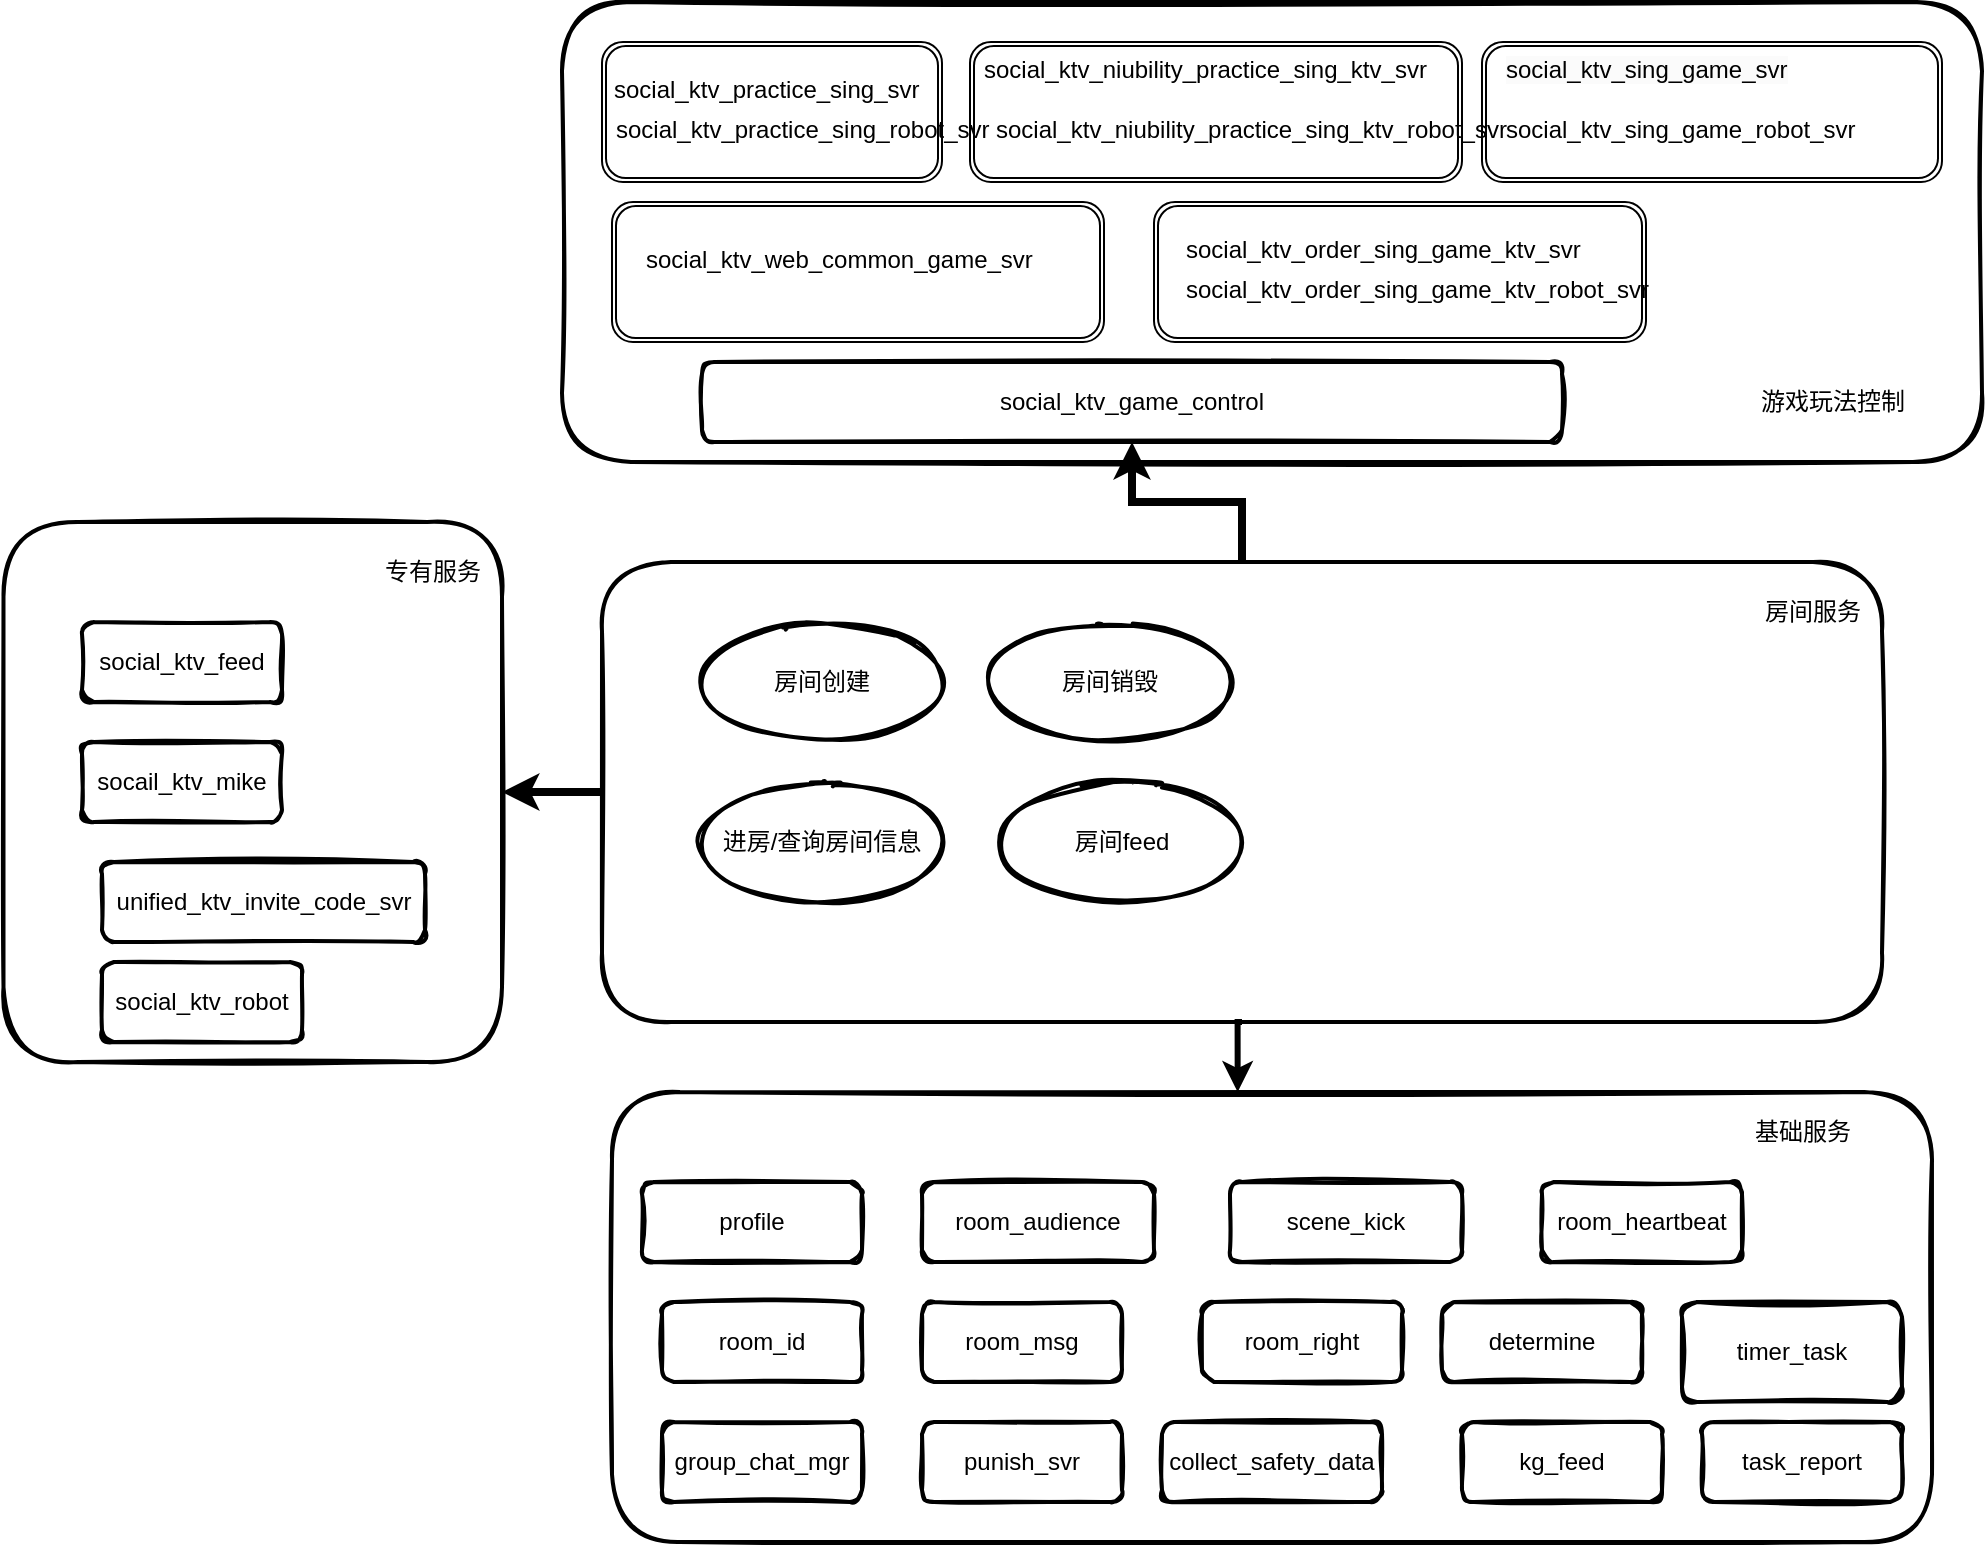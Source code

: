 <mxfile version="21.0.8" type="github">
  <diagram name="第 1 页" id="wgCmpDbRalQ_p56tejf1">
    <mxGraphModel dx="2133" dy="1895" grid="1" gridSize="10" guides="1" tooltips="1" connect="1" arrows="1" fold="1" page="1" pageScale="1" pageWidth="827" pageHeight="1169" math="0" shadow="0">
      <root>
        <mxCell id="0" />
        <mxCell id="1" parent="0" />
        <mxCell id="2Q6_s-Yt0mzRYi0WG486-48" value="" style="shape=ext;double=1;rounded=1;whiteSpace=wrap;html=1;" vertex="1" parent="1">
          <mxGeometry x="105" y="70" width="246" height="70" as="geometry" />
        </mxCell>
        <mxCell id="2Q6_s-Yt0mzRYi0WG486-49" value="" style="shape=ext;double=1;rounded=1;whiteSpace=wrap;html=1;" vertex="1" parent="1">
          <mxGeometry x="376" y="70" width="246" height="70" as="geometry" />
        </mxCell>
        <mxCell id="2Q6_s-Yt0mzRYi0WG486-30" value="" style="rounded=1;whiteSpace=wrap;html=1;strokeWidth=2;fillWeight=4;hachureGap=8;hachureAngle=45;fillColor=none;sketch=1;" vertex="1" parent="1">
          <mxGeometry x="-199.25" y="230" width="249.25" height="270" as="geometry" />
        </mxCell>
        <mxCell id="2Q6_s-Yt0mzRYi0WG486-52" style="edgeStyle=orthogonalEdgeStyle;rounded=0;orthogonalLoop=1;jettySize=auto;html=1;exitX=0;exitY=0.5;exitDx=0;exitDy=0;entryX=1;entryY=0.5;entryDx=0;entryDy=0;strokeWidth=4;" edge="1" parent="1" source="2Q6_s-Yt0mzRYi0WG486-2" target="2Q6_s-Yt0mzRYi0WG486-30">
          <mxGeometry relative="1" as="geometry" />
        </mxCell>
        <mxCell id="2Q6_s-Yt0mzRYi0WG486-53" style="edgeStyle=orthogonalEdgeStyle;rounded=0;orthogonalLoop=1;jettySize=auto;html=1;exitX=0.5;exitY=0;exitDx=0;exitDy=0;strokeWidth=4;" edge="1" parent="1" source="2Q6_s-Yt0mzRYi0WG486-2" target="2Q6_s-Yt0mzRYi0WG486-6">
          <mxGeometry relative="1" as="geometry" />
        </mxCell>
        <mxCell id="2Q6_s-Yt0mzRYi0WG486-54" style="edgeStyle=orthogonalEdgeStyle;rounded=0;orthogonalLoop=1;jettySize=auto;html=1;exitX=0.5;exitY=1;exitDx=0;exitDy=0;entryX=0.474;entryY=0;entryDx=0;entryDy=0;entryPerimeter=0;strokeWidth=3;" edge="1" parent="1" source="2Q6_s-Yt0mzRYi0WG486-2" target="2Q6_s-Yt0mzRYi0WG486-20">
          <mxGeometry relative="1" as="geometry" />
        </mxCell>
        <mxCell id="2Q6_s-Yt0mzRYi0WG486-2" value="" style="rounded=1;whiteSpace=wrap;html=1;strokeWidth=2;fillWeight=4;hachureGap=8;hachureAngle=45;fillColor=none;sketch=1;" vertex="1" parent="1">
          <mxGeometry x="100" y="250" width="640" height="230" as="geometry" />
        </mxCell>
        <mxCell id="2Q6_s-Yt0mzRYi0WG486-20" value="" style="rounded=1;whiteSpace=wrap;html=1;strokeWidth=2;fillWeight=4;hachureGap=8;hachureAngle=45;fillColor=none;sketch=1;" vertex="1" parent="1">
          <mxGeometry x="105" y="515" width="660" height="225" as="geometry" />
        </mxCell>
        <mxCell id="2Q6_s-Yt0mzRYi0WG486-3" value="" style="rounded=1;whiteSpace=wrap;html=1;strokeWidth=2;fillWeight=4;hachureGap=8;hachureAngle=45;fillColor=none;sketch=1;" vertex="1" parent="1">
          <mxGeometry x="80" y="-30" width="710" height="230" as="geometry" />
        </mxCell>
        <mxCell id="2Q6_s-Yt0mzRYi0WG486-4" value="游戏玩法控制" style="text;html=1;align=center;verticalAlign=middle;resizable=0;points=[];autosize=1;strokeColor=none;fillColor=none;" vertex="1" parent="1">
          <mxGeometry x="665" y="155" width="100" height="30" as="geometry" />
        </mxCell>
        <mxCell id="2Q6_s-Yt0mzRYi0WG486-5" value="房间服务" style="text;html=1;align=center;verticalAlign=middle;resizable=0;points=[];autosize=1;strokeColor=none;fillColor=none;" vertex="1" parent="1">
          <mxGeometry x="670" y="260" width="70" height="30" as="geometry" />
        </mxCell>
        <mxCell id="2Q6_s-Yt0mzRYi0WG486-6" value="social_ktv_game_control" style="rounded=1;whiteSpace=wrap;html=1;strokeWidth=2;fillWeight=4;hachureGap=8;hachureAngle=45;fillColor=none;sketch=1;" vertex="1" parent="1">
          <mxGeometry x="150" y="150" width="430" height="40" as="geometry" />
        </mxCell>
        <mxCell id="2Q6_s-Yt0mzRYi0WG486-7" value="profile" style="rounded=1;whiteSpace=wrap;html=1;strokeWidth=2;fillWeight=4;hachureGap=8;hachureAngle=45;fillColor=none;sketch=1;" vertex="1" parent="1">
          <mxGeometry x="120" y="560" width="110" height="40" as="geometry" />
        </mxCell>
        <mxCell id="2Q6_s-Yt0mzRYi0WG486-8" value="room_audience" style="rounded=1;whiteSpace=wrap;html=1;strokeWidth=2;fillWeight=4;hachureGap=8;hachureAngle=45;fillColor=none;sketch=1;" vertex="1" parent="1">
          <mxGeometry x="260" y="560" width="116" height="40" as="geometry" />
        </mxCell>
        <mxCell id="2Q6_s-Yt0mzRYi0WG486-9" value="scene_kick" style="rounded=1;whiteSpace=wrap;html=1;strokeWidth=2;fillWeight=4;hachureGap=8;hachureAngle=45;fillColor=none;sketch=1;" vertex="1" parent="1">
          <mxGeometry x="414" y="560" width="116" height="40" as="geometry" />
        </mxCell>
        <mxCell id="2Q6_s-Yt0mzRYi0WG486-11" value="room_heartbeat" style="rounded=1;whiteSpace=wrap;html=1;strokeWidth=2;fillWeight=4;hachureGap=8;hachureAngle=45;fillColor=none;sketch=1;" vertex="1" parent="1">
          <mxGeometry x="570" y="560" width="100" height="40" as="geometry" />
        </mxCell>
        <mxCell id="2Q6_s-Yt0mzRYi0WG486-12" value="room_msg" style="rounded=1;whiteSpace=wrap;html=1;strokeWidth=2;fillWeight=4;hachureGap=8;hachureAngle=45;fillColor=none;sketch=1;" vertex="1" parent="1">
          <mxGeometry x="260" y="620" width="100" height="40" as="geometry" />
        </mxCell>
        <mxCell id="2Q6_s-Yt0mzRYi0WG486-13" value="socail_ktv_mike" style="rounded=1;whiteSpace=wrap;html=1;strokeWidth=2;fillWeight=4;hachureGap=8;hachureAngle=45;fillColor=none;sketch=1;" vertex="1" parent="1">
          <mxGeometry x="-160" y="340" width="100" height="40" as="geometry" />
        </mxCell>
        <mxCell id="2Q6_s-Yt0mzRYi0WG486-14" value="room_id" style="rounded=1;whiteSpace=wrap;html=1;strokeWidth=2;fillWeight=4;hachureGap=8;hachureAngle=45;fillColor=none;sketch=1;" vertex="1" parent="1">
          <mxGeometry x="130" y="620" width="100" height="40" as="geometry" />
        </mxCell>
        <mxCell id="2Q6_s-Yt0mzRYi0WG486-15" value="collect_safety_data" style="rounded=1;whiteSpace=wrap;html=1;strokeWidth=2;fillWeight=4;hachureGap=8;hachureAngle=45;fillColor=none;sketch=1;" vertex="1" parent="1">
          <mxGeometry x="380" y="680" width="110" height="40" as="geometry" />
        </mxCell>
        <mxCell id="2Q6_s-Yt0mzRYi0WG486-16" value="timer_task" style="rounded=1;whiteSpace=wrap;html=1;strokeWidth=2;fillWeight=4;hachureGap=8;hachureAngle=45;fillColor=none;sketch=1;" vertex="1" parent="1">
          <mxGeometry x="640" y="620" width="110" height="50" as="geometry" />
        </mxCell>
        <mxCell id="2Q6_s-Yt0mzRYi0WG486-17" value="determine" style="rounded=1;whiteSpace=wrap;html=1;strokeWidth=2;fillWeight=4;hachureGap=8;hachureAngle=45;fillColor=none;sketch=1;" vertex="1" parent="1">
          <mxGeometry x="520" y="620" width="100" height="40" as="geometry" />
        </mxCell>
        <mxCell id="2Q6_s-Yt0mzRYi0WG486-18" value="group_chat_mgr" style="rounded=1;whiteSpace=wrap;html=1;strokeWidth=2;fillWeight=4;hachureGap=8;hachureAngle=45;fillColor=none;sketch=1;" vertex="1" parent="1">
          <mxGeometry x="130" y="680" width="100" height="40" as="geometry" />
        </mxCell>
        <mxCell id="2Q6_s-Yt0mzRYi0WG486-19" value="unified_ktv_invite_code_svr" style="rounded=1;whiteSpace=wrap;html=1;strokeWidth=2;fillWeight=4;hachureGap=8;hachureAngle=45;fillColor=none;sketch=1;" vertex="1" parent="1">
          <mxGeometry x="-150" y="400" width="161.5" height="40" as="geometry" />
        </mxCell>
        <mxCell id="2Q6_s-Yt0mzRYi0WG486-21" value="room_right" style="rounded=1;whiteSpace=wrap;html=1;strokeWidth=2;fillWeight=4;hachureGap=8;hachureAngle=45;fillColor=none;sketch=1;" vertex="1" parent="1">
          <mxGeometry x="400" y="620" width="100" height="40" as="geometry" />
        </mxCell>
        <mxCell id="2Q6_s-Yt0mzRYi0WG486-22" value="kg_feed" style="rounded=1;whiteSpace=wrap;html=1;strokeWidth=2;fillWeight=4;hachureGap=8;hachureAngle=45;fillColor=none;sketch=1;" vertex="1" parent="1">
          <mxGeometry x="530" y="680" width="100" height="40" as="geometry" />
        </mxCell>
        <mxCell id="2Q6_s-Yt0mzRYi0WG486-23" value="social_ktv_feed" style="rounded=1;whiteSpace=wrap;html=1;strokeWidth=2;fillWeight=4;hachureGap=8;hachureAngle=45;fillColor=none;sketch=1;" vertex="1" parent="1">
          <mxGeometry x="-160" y="280" width="100" height="40" as="geometry" />
        </mxCell>
        <mxCell id="2Q6_s-Yt0mzRYi0WG486-24" value="punish_svr" style="rounded=1;whiteSpace=wrap;html=1;strokeWidth=2;fillWeight=4;hachureGap=8;hachureAngle=45;fillColor=none;sketch=1;" vertex="1" parent="1">
          <mxGeometry x="260" y="680" width="100" height="40" as="geometry" />
        </mxCell>
        <mxCell id="2Q6_s-Yt0mzRYi0WG486-25" value="social_ktv_robot" style="rounded=1;whiteSpace=wrap;html=1;strokeWidth=2;fillWeight=4;hachureGap=8;hachureAngle=45;fillColor=none;sketch=1;" vertex="1" parent="1">
          <mxGeometry x="-150" y="450" width="100" height="40" as="geometry" />
        </mxCell>
        <mxCell id="2Q6_s-Yt0mzRYi0WG486-28" value="task_report" style="rounded=1;whiteSpace=wrap;html=1;strokeWidth=2;fillWeight=4;hachureGap=8;hachureAngle=45;fillColor=none;sketch=1;" vertex="1" parent="1">
          <mxGeometry x="650" y="680" width="100" height="40" as="geometry" />
        </mxCell>
        <mxCell id="2Q6_s-Yt0mzRYi0WG486-29" value="基础服务" style="text;html=1;align=center;verticalAlign=middle;resizable=0;points=[];autosize=1;strokeColor=none;fillColor=none;" vertex="1" parent="1">
          <mxGeometry x="665" y="520" width="70" height="30" as="geometry" />
        </mxCell>
        <mxCell id="2Q6_s-Yt0mzRYi0WG486-31" value="专有服务" style="text;html=1;align=center;verticalAlign=middle;resizable=0;points=[];autosize=1;strokeColor=none;fillColor=none;" vertex="1" parent="1">
          <mxGeometry x="-20" y="240" width="70" height="30" as="geometry" />
        </mxCell>
        <mxCell id="2Q6_s-Yt0mzRYi0WG486-32" value="房间创建" style="ellipse;whiteSpace=wrap;html=1;strokeWidth=2;fillWeight=2;hachureGap=8;fillColor=none;fillStyle=dots;sketch=1;" vertex="1" parent="1">
          <mxGeometry x="150" y="280" width="120" height="60" as="geometry" />
        </mxCell>
        <mxCell id="2Q6_s-Yt0mzRYi0WG486-33" value="房间销毁" style="ellipse;whiteSpace=wrap;html=1;strokeWidth=2;fillWeight=2;hachureGap=8;fillColor=none;fillStyle=dots;sketch=1;" vertex="1" parent="1">
          <mxGeometry x="294" y="280" width="120" height="60" as="geometry" />
        </mxCell>
        <mxCell id="2Q6_s-Yt0mzRYi0WG486-34" value="进房/查询房间信息" style="ellipse;whiteSpace=wrap;html=1;strokeWidth=2;fillWeight=2;hachureGap=8;fillColor=none;fillStyle=dots;sketch=1;" vertex="1" parent="1">
          <mxGeometry x="150" y="360" width="120" height="60" as="geometry" />
        </mxCell>
        <mxCell id="2Q6_s-Yt0mzRYi0WG486-35" value="房间feed" style="ellipse;whiteSpace=wrap;html=1;strokeWidth=2;fillWeight=2;hachureGap=8;fillColor=none;fillStyle=dots;sketch=1;" vertex="1" parent="1">
          <mxGeometry x="300" y="360" width="120" height="60" as="geometry" />
        </mxCell>
        <mxCell id="2Q6_s-Yt0mzRYi0WG486-36" value="" style="shape=ext;double=1;rounded=1;whiteSpace=wrap;html=1;" vertex="1" parent="1">
          <mxGeometry x="100" y="-10" width="170" height="70" as="geometry" />
        </mxCell>
        <mxCell id="2Q6_s-Yt0mzRYi0WG486-37" value="" style="shape=ext;double=1;rounded=1;whiteSpace=wrap;html=1;" vertex="1" parent="1">
          <mxGeometry x="284" y="-10" width="246" height="70" as="geometry" />
        </mxCell>
        <mxCell id="2Q6_s-Yt0mzRYi0WG486-38" value="" style="shape=ext;double=1;rounded=1;whiteSpace=wrap;html=1;" vertex="1" parent="1">
          <mxGeometry x="540" y="-10" width="230" height="70" as="geometry" />
        </mxCell>
        <mxCell id="2Q6_s-Yt0mzRYi0WG486-40" value="social_ktv_sing_game_robot_svr" style="text;whiteSpace=wrap;html=1;" vertex="1" parent="1">
          <mxGeometry x="550" y="20" width="215" height="40" as="geometry" />
        </mxCell>
        <mxCell id="2Q6_s-Yt0mzRYi0WG486-41" value="&lt;meta charset=&quot;utf-8&quot;&gt;&lt;span style=&quot;color: rgb(0, 0, 0); font-family: Helvetica; font-size: 12px; font-style: normal; font-variant-ligatures: normal; font-variant-caps: normal; font-weight: 400; letter-spacing: normal; orphans: 2; text-align: center; text-indent: 0px; text-transform: none; widows: 2; word-spacing: 0px; -webkit-text-stroke-width: 0px; background-color: rgb(251, 251, 251); text-decoration-thickness: initial; text-decoration-style: initial; text-decoration-color: initial; float: none; display: inline !important;&quot;&gt;social_ktv_sing_game_svr&lt;/span&gt;" style="text;whiteSpace=wrap;html=1;" vertex="1" parent="1">
          <mxGeometry x="550" y="-10" width="150" height="30" as="geometry" />
        </mxCell>
        <mxCell id="2Q6_s-Yt0mzRYi0WG486-42" value="social_ktv_web_common_game_svr" style="text;whiteSpace=wrap;html=1;" vertex="1" parent="1">
          <mxGeometry x="120" y="85" width="190" height="30" as="geometry" />
        </mxCell>
        <mxCell id="2Q6_s-Yt0mzRYi0WG486-43" value="social_ktv_practice_sing_svr" style="text;whiteSpace=wrap;html=1;" vertex="1" parent="1">
          <mxGeometry x="104" width="190" height="40" as="geometry" />
        </mxCell>
        <mxCell id="2Q6_s-Yt0mzRYi0WG486-44" value="social_ktv_order_sing_game_ktv_svr" style="text;whiteSpace=wrap;html=1;" vertex="1" parent="1">
          <mxGeometry x="390" y="80" width="230" height="40" as="geometry" />
        </mxCell>
        <mxCell id="2Q6_s-Yt0mzRYi0WG486-46" value="social_ktv_practice_sing_robot_svr" style="text;whiteSpace=wrap;html=1;" vertex="1" parent="1">
          <mxGeometry x="105" y="20" width="190" height="40" as="geometry" />
        </mxCell>
        <mxCell id="2Q6_s-Yt0mzRYi0WG486-47" value="social_ktv_niubility_practice_sing_ktv_svr" style="text;whiteSpace=wrap;html=1;" vertex="1" parent="1">
          <mxGeometry x="289" y="-10" width="250" height="40" as="geometry" />
        </mxCell>
        <mxCell id="2Q6_s-Yt0mzRYi0WG486-50" value="social_ktv_niubility_practice_sing_ktv_robot_svr" style="text;whiteSpace=wrap;html=1;" vertex="1" parent="1">
          <mxGeometry x="295" y="20" width="250" height="40" as="geometry" />
        </mxCell>
        <mxCell id="2Q6_s-Yt0mzRYi0WG486-51" value="social_ktv_order_sing_game_ktv_robot_svr" style="text;whiteSpace=wrap;html=1;" vertex="1" parent="1">
          <mxGeometry x="390" y="100" width="230" height="40" as="geometry" />
        </mxCell>
      </root>
    </mxGraphModel>
  </diagram>
</mxfile>
